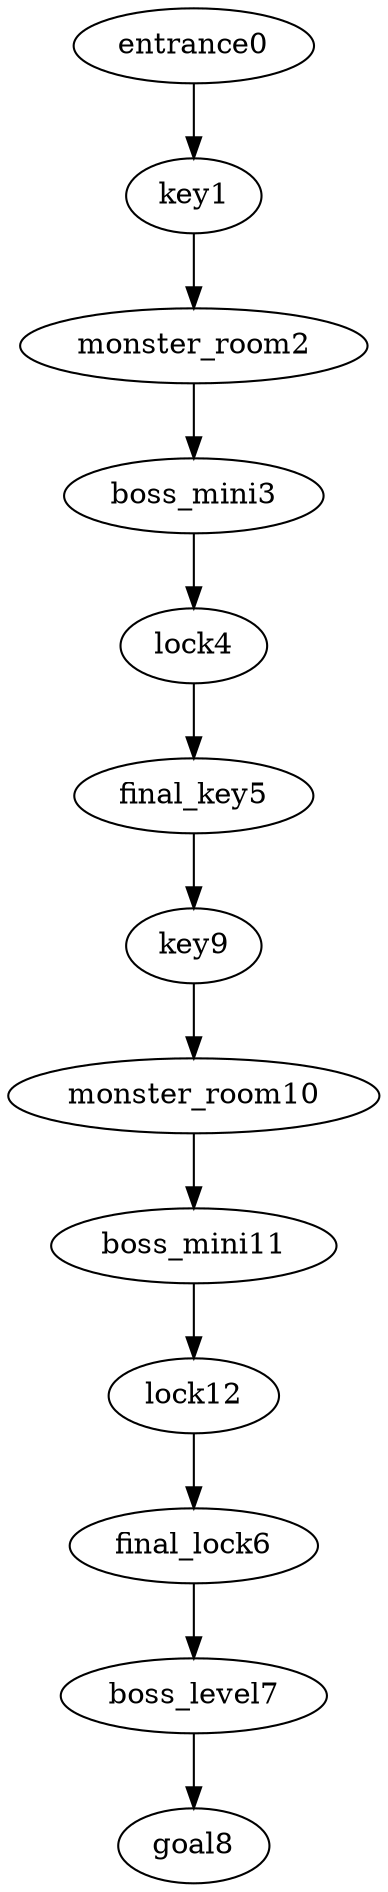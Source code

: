 digraph mission {
entrance0 -> key1
key1 -> monster_room2
monster_room2 -> boss_mini3
boss_mini3 -> lock4
lock4 -> final_key5
final_key5 -> key9
final_lock6 -> boss_level7
boss_level7 -> goal8
key9 -> monster_room10
monster_room10 -> boss_mini11
boss_mini11 -> lock12
lock12 -> final_lock6
}